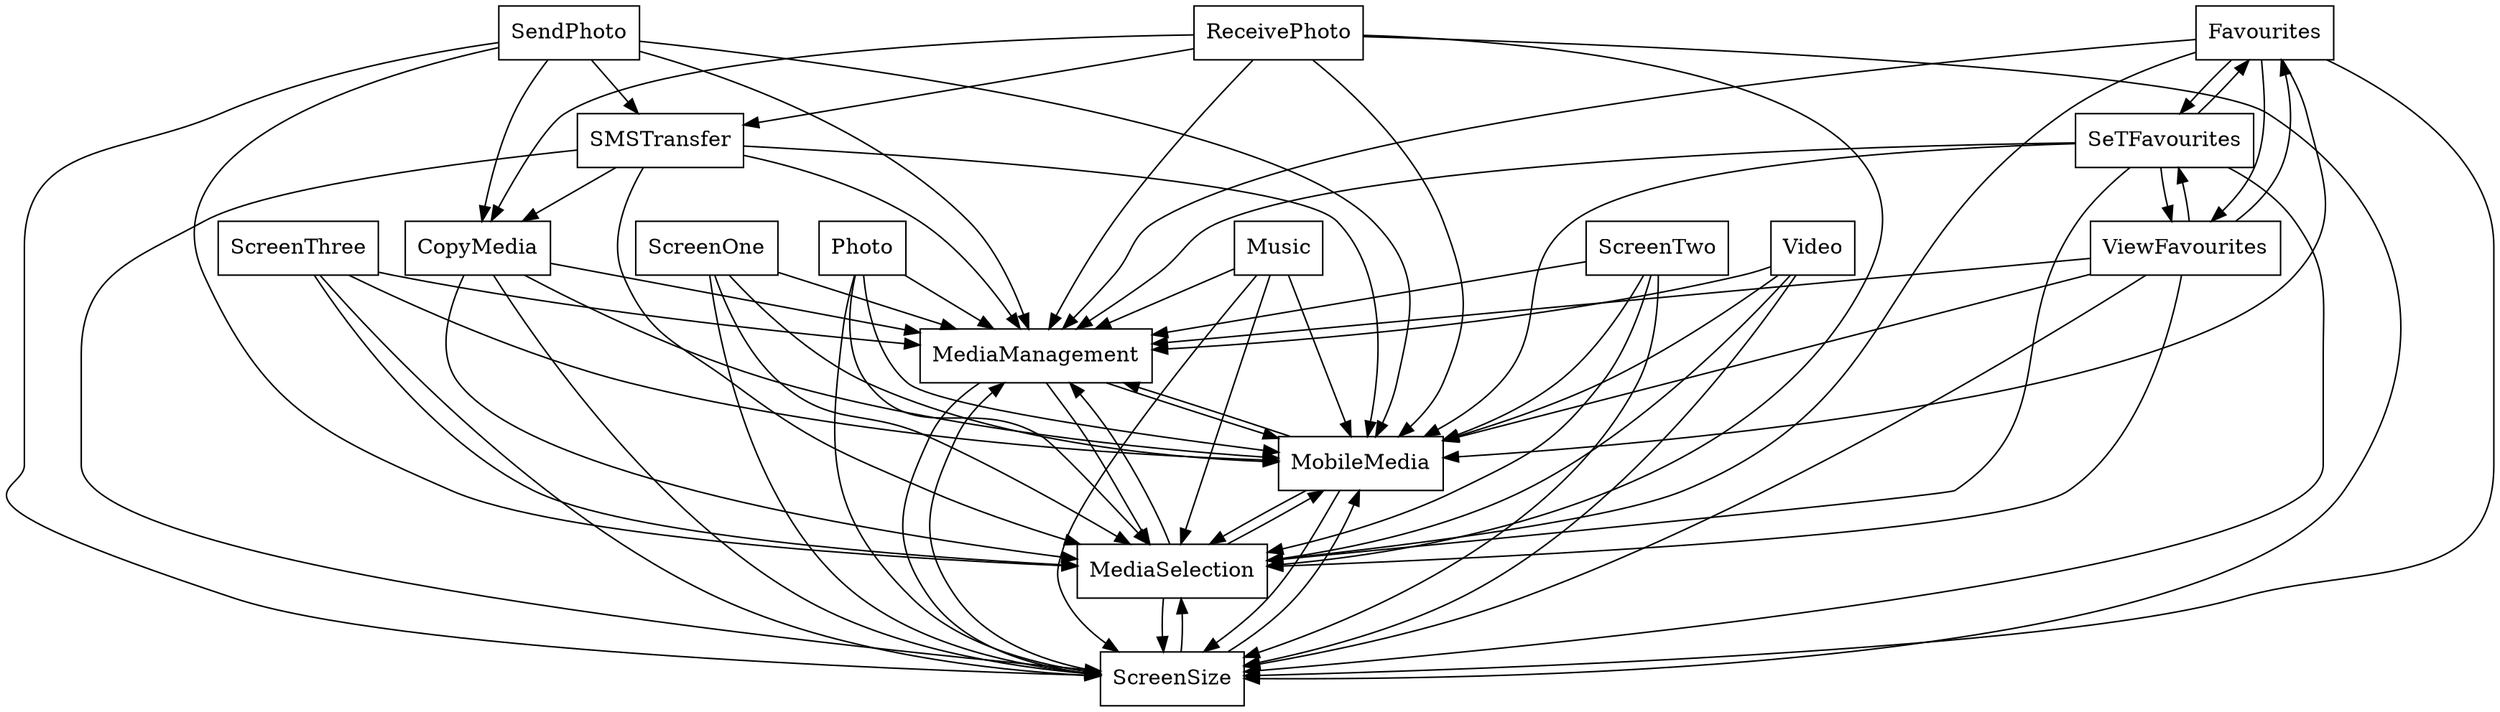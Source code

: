 digraph{
graph [rankdir=TB];
node [shape=box];
edge [arrowhead=normal];
0[label="ScreenThree",]
1[label="SendPhoto",]
2[label="ScreenOne",]
3[label="Photo",]
4[label="ScreenTwo",]
5[label="SMSTransfer",]
6[label="MediaManagement",]
7[label="Favourites",]
8[label="MobileMedia",]
9[label="Music",]
10[label="ScreenSize",]
11[label="MediaSelection",]
12[label="ReceivePhoto",]
13[label="SeTFavourites",]
14[label="CopyMedia",]
15[label="Video",]
16[label="ViewFavourites",]
0->6[label="",]
0->8[label="",]
0->10[label="",]
0->11[label="",]
1->5[label="",]
1->6[label="",]
1->8[label="",]
1->10[label="",]
1->11[label="",]
1->14[label="",]
2->6[label="",]
2->8[label="",]
2->10[label="",]
2->11[label="",]
3->6[label="",]
3->8[label="",]
3->10[label="",]
3->11[label="",]
4->6[label="",]
4->8[label="",]
4->10[label="",]
4->11[label="",]
5->6[label="",]
5->8[label="",]
5->10[label="",]
5->11[label="",]
5->14[label="",]
6->8[label="",]
6->10[label="",]
6->11[label="",]
7->6[label="",]
7->8[label="",]
7->10[label="",]
7->11[label="",]
7->13[label="",]
7->16[label="",]
8->6[label="",]
8->10[label="",]
8->11[label="",]
9->6[label="",]
9->8[label="",]
9->10[label="",]
9->11[label="",]
10->6[label="",]
10->8[label="",]
10->11[label="",]
11->6[label="",]
11->8[label="",]
11->10[label="",]
12->5[label="",]
12->6[label="",]
12->8[label="",]
12->10[label="",]
12->11[label="",]
12->14[label="",]
13->6[label="",]
13->7[label="",]
13->8[label="",]
13->10[label="",]
13->11[label="",]
13->16[label="",]
14->6[label="",]
14->8[label="",]
14->10[label="",]
14->11[label="",]
15->6[label="",]
15->8[label="",]
15->10[label="",]
15->11[label="",]
16->6[label="",]
16->7[label="",]
16->8[label="",]
16->10[label="",]
16->11[label="",]
16->13[label="",]
}
